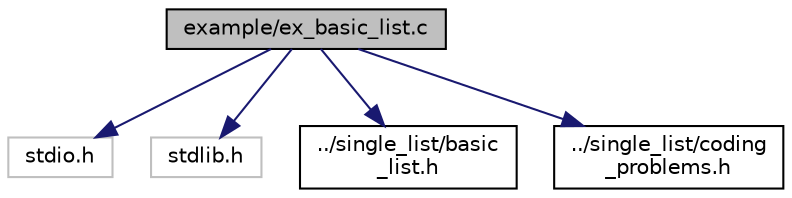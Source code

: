 digraph "example/ex_basic_list.c"
{
 // LATEX_PDF_SIZE
  edge [fontname="Helvetica",fontsize="10",labelfontname="Helvetica",labelfontsize="10"];
  node [fontname="Helvetica",fontsize="10",shape=record];
  Node1 [label="example/ex_basic_list.c",height=0.2,width=0.4,color="black", fillcolor="grey75", style="filled", fontcolor="black",tooltip="C Exmaple to use the API for single linked list."];
  Node1 -> Node2 [color="midnightblue",fontsize="10",style="solid",fontname="Helvetica"];
  Node2 [label="stdio.h",height=0.2,width=0.4,color="grey75", fillcolor="white", style="filled",tooltip=" "];
  Node1 -> Node3 [color="midnightblue",fontsize="10",style="solid",fontname="Helvetica"];
  Node3 [label="stdlib.h",height=0.2,width=0.4,color="grey75", fillcolor="white", style="filled",tooltip=" "];
  Node1 -> Node4 [color="midnightblue",fontsize="10",style="solid",fontname="Helvetica"];
  Node4 [label="../single_list/basic\l_list.h",height=0.2,width=0.4,color="black", fillcolor="white", style="filled",URL="$basic__list_8h.html",tooltip="H File Data structure - Single Linked list This File will exercise the various insert/delete options ..."];
  Node1 -> Node5 [color="midnightblue",fontsize="10",style="solid",fontname="Helvetica"];
  Node5 [label="../single_list/coding\l_problems.h",height=0.2,width=0.4,color="black", fillcolor="white", style="filled",URL="$coding__problems_8h_source.html",tooltip=" "];
}
